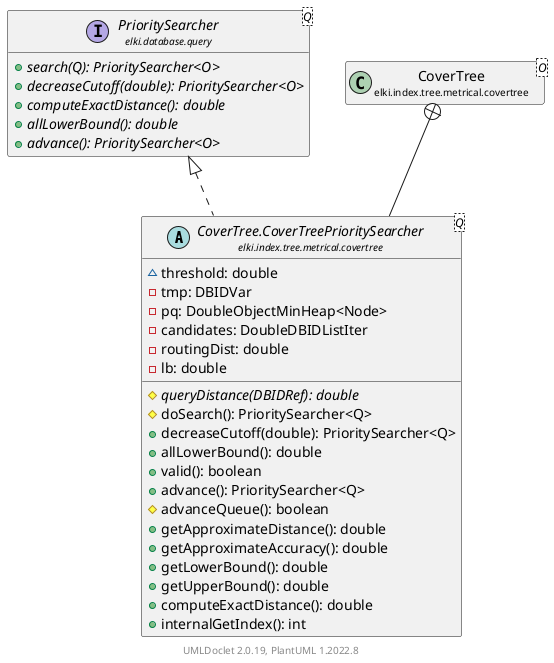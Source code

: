 @startuml
    remove .*\.(Instance|Par|Parameterizer|Factory)$
    set namespaceSeparator none
    hide empty fields
    hide empty methods

    abstract class "<size:14>CoverTree.CoverTreePrioritySearcher\n<size:10>elki.index.tree.metrical.covertree" as elki.index.tree.metrical.covertree.CoverTree.CoverTreePrioritySearcher<Q> [[CoverTree.CoverTreePrioritySearcher.html]] {
        ~threshold: double
        -tmp: DBIDVar
        -pq: DoubleObjectMinHeap<Node>
        -candidates: DoubleDBIDListIter
        -routingDist: double
        -lb: double
        {abstract} #queryDistance(DBIDRef): double
        #doSearch(): PrioritySearcher<Q>
        +decreaseCutoff(double): PrioritySearcher<Q>
        +allLowerBound(): double
        +valid(): boolean
        +advance(): PrioritySearcher<Q>
        #advanceQueue(): boolean
        +getApproximateDistance(): double
        +getApproximateAccuracy(): double
        +getLowerBound(): double
        +getUpperBound(): double
        +computeExactDistance(): double
        +internalGetIndex(): int
    }

    interface "<size:14>PrioritySearcher\n<size:10>elki.database.query" as elki.database.query.PrioritySearcher<Q> [[../../../../database/query/PrioritySearcher.html]] {
        {abstract} +search(Q): PrioritySearcher<O>
        {abstract} +decreaseCutoff(double): PrioritySearcher<O>
        {abstract} +computeExactDistance(): double
        {abstract} +allLowerBound(): double
        {abstract} +advance(): PrioritySearcher<O>
    }
    class "<size:14>CoverTree\n<size:10>elki.index.tree.metrical.covertree" as elki.index.tree.metrical.covertree.CoverTree<O> [[CoverTree.html]]

    elki.database.query.PrioritySearcher <|.. elki.index.tree.metrical.covertree.CoverTree.CoverTreePrioritySearcher
    elki.index.tree.metrical.covertree.CoverTree +-- elki.index.tree.metrical.covertree.CoverTree.CoverTreePrioritySearcher

    center footer UMLDoclet 2.0.19, PlantUML 1.2022.8
@enduml
